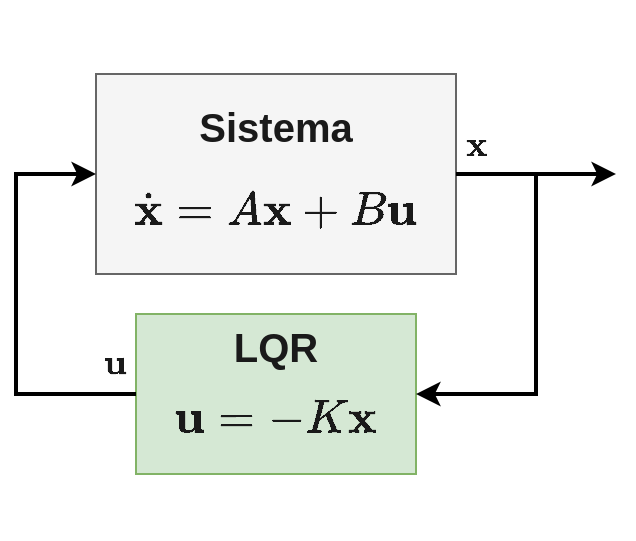 <mxfile version="20.7.4" type="device"><diagram id="eOFOYFhU0GsHmSKvHhCn" name="Pagina-1"><mxGraphModel dx="697" dy="504" grid="1" gridSize="10" guides="1" tooltips="1" connect="1" arrows="1" fold="1" page="1" pageScale="1" pageWidth="827" pageHeight="1169" math="1" shadow="0"><root><mxCell id="0"/><mxCell id="1" parent="0"/><mxCell id="Z2mNhKBEHB8cnJkvCISM-5" value="" style="group" parent="1" vertex="1" connectable="0"><mxGeometry x="120" y="90" width="180" height="100" as="geometry"/></mxCell><mxCell id="Z2mNhKBEHB8cnJkvCISM-2" value="&lt;font color=&quot;#1a1a1a&quot;&gt;&lt;b&gt;Sistema&lt;br&gt;&lt;/b&gt;&lt;/font&gt;&lt;font color=&quot;#1a1a1a&quot;&gt;&lt;b&gt;&lt;br&gt;&lt;/b&gt;&lt;br&gt;&lt;/font&gt;" style="rounded=0;whiteSpace=wrap;html=1;fontSize=20;fillColor=#f5f5f5;strokeColor=#666666;fontColor=#333333;" parent="Z2mNhKBEHB8cnJkvCISM-5" vertex="1"><mxGeometry width="180" height="100" as="geometry"/></mxCell><mxCell id="Z2mNhKBEHB8cnJkvCISM-4" value="&lt;span style=&quot;font-size: 20px;&quot;&gt;$$\dot {\mathbf x} = A \mathbf x + B\mathbf u$$&lt;/span&gt;" style="text;html=1;strokeColor=none;fillColor=none;align=center;verticalAlign=middle;whiteSpace=wrap;rounded=0;fontSize=25;fontColor=#1A1A1A;" parent="Z2mNhKBEHB8cnJkvCISM-5" vertex="1"><mxGeometry x="60" y="54.545" width="60" height="27.273" as="geometry"/></mxCell><mxCell id="Z2mNhKBEHB8cnJkvCISM-6" value="" style="endArrow=classic;html=1;rounded=0;fontSize=25;fontColor=#1A1A1A;exitX=1;exitY=0.5;exitDx=0;exitDy=0;strokeWidth=2;" parent="1" source="Z2mNhKBEHB8cnJkvCISM-2" edge="1"><mxGeometry width="50" height="50" relative="1" as="geometry"><mxPoint x="360" y="280" as="sourcePoint"/><mxPoint x="380" y="140" as="targetPoint"/></mxGeometry></mxCell><mxCell id="Z2mNhKBEHB8cnJkvCISM-13" value="" style="group" parent="1" vertex="1" connectable="0"><mxGeometry x="140" y="210" width="140" height="80" as="geometry"/></mxCell><mxCell id="Z2mNhKBEHB8cnJkvCISM-8" value="&lt;font color=&quot;#1a1a1a&quot;&gt;&lt;b&gt;LQR&lt;br&gt;&lt;br&gt;&lt;/b&gt;&lt;br&gt;&lt;/font&gt;" style="rounded=0;whiteSpace=wrap;html=1;fontSize=20;fillColor=#d5e8d4;strokeColor=#82b366;" parent="Z2mNhKBEHB8cnJkvCISM-13" vertex="1"><mxGeometry width="140" height="80" as="geometry"/></mxCell><mxCell id="Z2mNhKBEHB8cnJkvCISM-9" value="&lt;span style=&quot;font-size: 20px;&quot;&gt;$$\mathbf u = -K \mathbf x$$&lt;/span&gt;" style="text;html=1;strokeColor=none;fillColor=none;align=center;verticalAlign=middle;whiteSpace=wrap;rounded=0;fontSize=25;fontColor=#1A1A1A;" parent="Z2mNhKBEHB8cnJkvCISM-13" vertex="1"><mxGeometry x="40" y="40" width="60" height="24" as="geometry"/></mxCell><mxCell id="Z2mNhKBEHB8cnJkvCISM-14" value="" style="endArrow=classic;html=1;rounded=0;strokeWidth=2;fontSize=15;fontColor=#1A1A1A;entryX=1;entryY=0.5;entryDx=0;entryDy=0;edgeStyle=orthogonalEdgeStyle;exitX=1;exitY=0.5;exitDx=0;exitDy=0;" parent="1" source="Z2mNhKBEHB8cnJkvCISM-2" target="Z2mNhKBEHB8cnJkvCISM-8" edge="1"><mxGeometry width="50" height="50" relative="1" as="geometry"><mxPoint x="340" y="130" as="sourcePoint"/><mxPoint x="380" y="190" as="targetPoint"/><Array as="points"><mxPoint x="340" y="140"/><mxPoint x="340" y="250"/></Array></mxGeometry></mxCell><mxCell id="Z2mNhKBEHB8cnJkvCISM-15" value="" style="endArrow=classic;html=1;rounded=0;strokeWidth=2;fontSize=15;fontColor=#1A1A1A;exitX=0;exitY=0.5;exitDx=0;exitDy=0;entryX=0;entryY=0.5;entryDx=0;entryDy=0;edgeStyle=orthogonalEdgeStyle;" parent="1" source="Z2mNhKBEHB8cnJkvCISM-8" target="Z2mNhKBEHB8cnJkvCISM-2" edge="1"><mxGeometry width="50" height="50" relative="1" as="geometry"><mxPoint x="-10" y="240" as="sourcePoint"/><mxPoint x="40" y="190" as="targetPoint"/><Array as="points"><mxPoint x="80" y="250"/><mxPoint x="80" y="140"/></Array></mxGeometry></mxCell><mxCell id="Z2mNhKBEHB8cnJkvCISM-16" value="$$\mathbf x$$" style="text;html=1;strokeColor=none;fillColor=none;align=center;verticalAlign=middle;whiteSpace=wrap;rounded=0;fontSize=15;fontColor=#1A1A1A;" parent="1" vertex="1"><mxGeometry x="280" y="110" width="60" height="30" as="geometry"/></mxCell><mxCell id="Z2mNhKBEHB8cnJkvCISM-19" value="$$\mathbf u$$" style="text;html=1;strokeColor=none;fillColor=none;align=center;verticalAlign=middle;whiteSpace=wrap;rounded=0;fontSize=15;fontColor=#1A1A1A;" parent="1" vertex="1"><mxGeometry x="100" y="220" width="60" height="30" as="geometry"/></mxCell></root></mxGraphModel></diagram></mxfile>